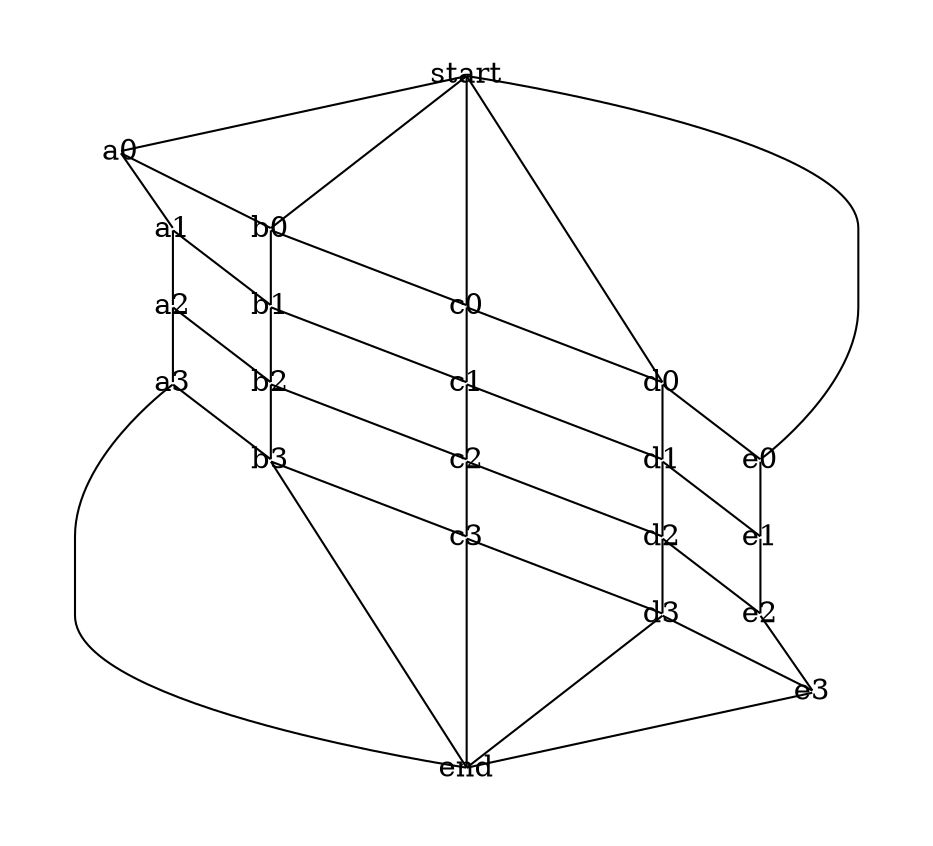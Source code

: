 digraph G {
    ratio=1;
    pad=0.5;
    edge [arrowhead=none];

    start [shape=box];
    end [shape=box];

    start [fixedsize=true height= 0, width=0 color="transparent"];
    a0 [fixedsize=true height= 0, width=0 color="transparent"];
    b0 [fixedsize=true height= 0, width=0 color="transparent"];
    c0 [fixedsize=true height= 0, width=0 color="transparent"];
    d0 [fixedsize=true height= 0, width=0 color="transparent"];
    e0 [fixedsize=true height= 0, width=0 color="transparent"];
    a1 [fixedsize=true height= 0, width=0 color="transparent"];
    b1 [fixedsize=true height= 0, width=0 color="transparent"];
    c1 [fixedsize=true height= 0, width=0 color="transparent"];
    d1 [fixedsize=true height= 0, width=0 color="transparent"];
    e1 [fixedsize=true height= 0, width=0 color="transparent"];
    a2 [fixedsize=true height= 0, width=0 color="transparent"];
    b2 [fixedsize=true height= 0, width=0 color="transparent"];
    c2 [fixedsize=true height= 0, width=0 color="transparent"];
    d2 [fixedsize=true height= 0, width=0 color="transparent"];
    e2 [fixedsize=true height= 0, width=0 color="transparent"];
    a3 [fixedsize=true height= 0, width=0 color="transparent"];
    b3 [fixedsize=true height= 0, width=0 color="transparent"];
    c3 [fixedsize=true height= 0, width=0 color="transparent"];
    d3 [fixedsize=true height= 0, width=0 color="transparent"];
    e3 [fixedsize=true height= 0, width=0 color="transparent"];
    end [fixedsize=true height= 0, width=0 color="transparent"];
    # [fixedsize=true height= 0, width=0 color="transparent"];
    # [fixedsize=true height= 0, width=0 color="transparent"];
    # [fixedsize=true height= 0, width=0 color="transparent"];
    # [fixedsize=true height= 0, width=0 color="transparent"];

    start -> a0;
    start -> b0;
    start -> c0;
    start -> d0;
    start -> e0;
    a3 -> end;
    b3 -> end;
    c3 -> end;
    d3 -> end;
    e3 -> end;
    a0 -> b0;
    b0 -> c0;
    c0 -> d0;
    d0 -> e0;
    a1 -> b1;
    b1 -> c1;
    c1 -> d1;
    d1 -> e1;
    a2 -> b2;
    b2 -> c2;
    c2 -> d2;
    d2 -> e2;
    a3 -> b3;
    b3 -> c3;
    c3 -> d3;
    d3 -> e3;
    a0 -> a1;
    a1 -> a2;
    a2 -> a3;
    b0 -> b1;
    b1 -> b2;
    b2 -> b3;
    c0 -> c1;
    c1 -> c2;
    c2 -> c3;
    d0 -> d1;
    d1 -> d2;
    d2 -> d3;
    e0 -> e1;
    e1 -> e2;
    e2 -> e3;
}